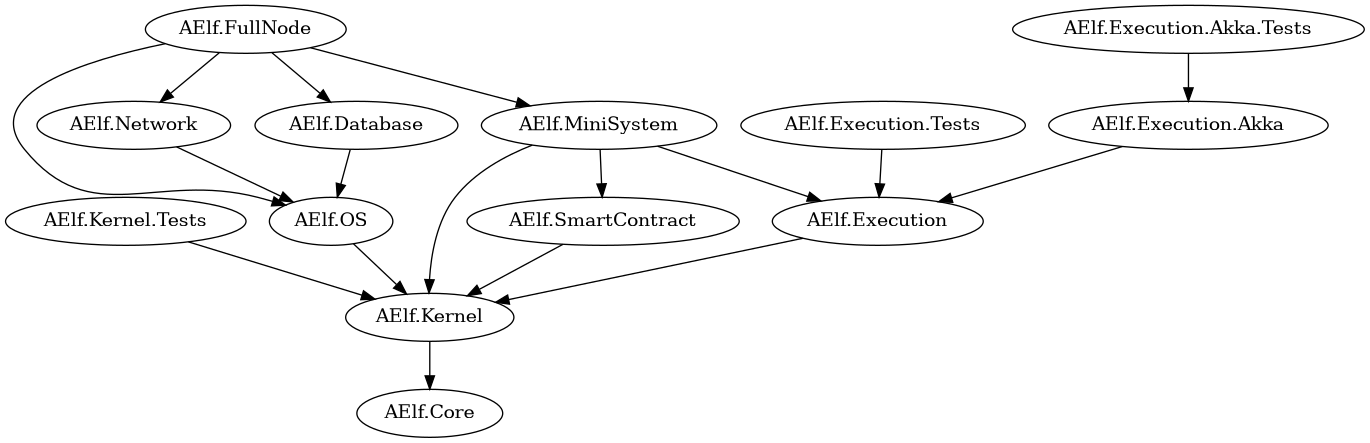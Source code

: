 @startuml
digraph G {
    "AElf.Kernel" -> "AElf.Core";
    "AElf.Kernel.Tests" -> "AElf.Kernel";
    "AElf.OS" -> "AElf.Kernel";
    "AElf.Execution" -> "AElf.Kernel";
    "AElf.Execution.Tests" -> "AElf.Execution";
    "AElf.Execution.Akka" -> "AElf.Execution";
    "AElf.Execution.Akka.Tests" -> "AElf.Execution.Akka";
    "AElf.SmartContract" -> "AElf.Kernel";
    "AElf.MiniSystem" -> {"AElf.Kernel";"AElf.SmartContract";"AElf.Execution"}
    "AElf.Network" -> "AElf.OS";
    "AElf.Database" -> "AElf.OS";
    "AElf.FullNode" -> {"AElf.MiniSystem"; "AElf.OS";"AElf.Network";"AElf.Database"};
  }
@enduml
